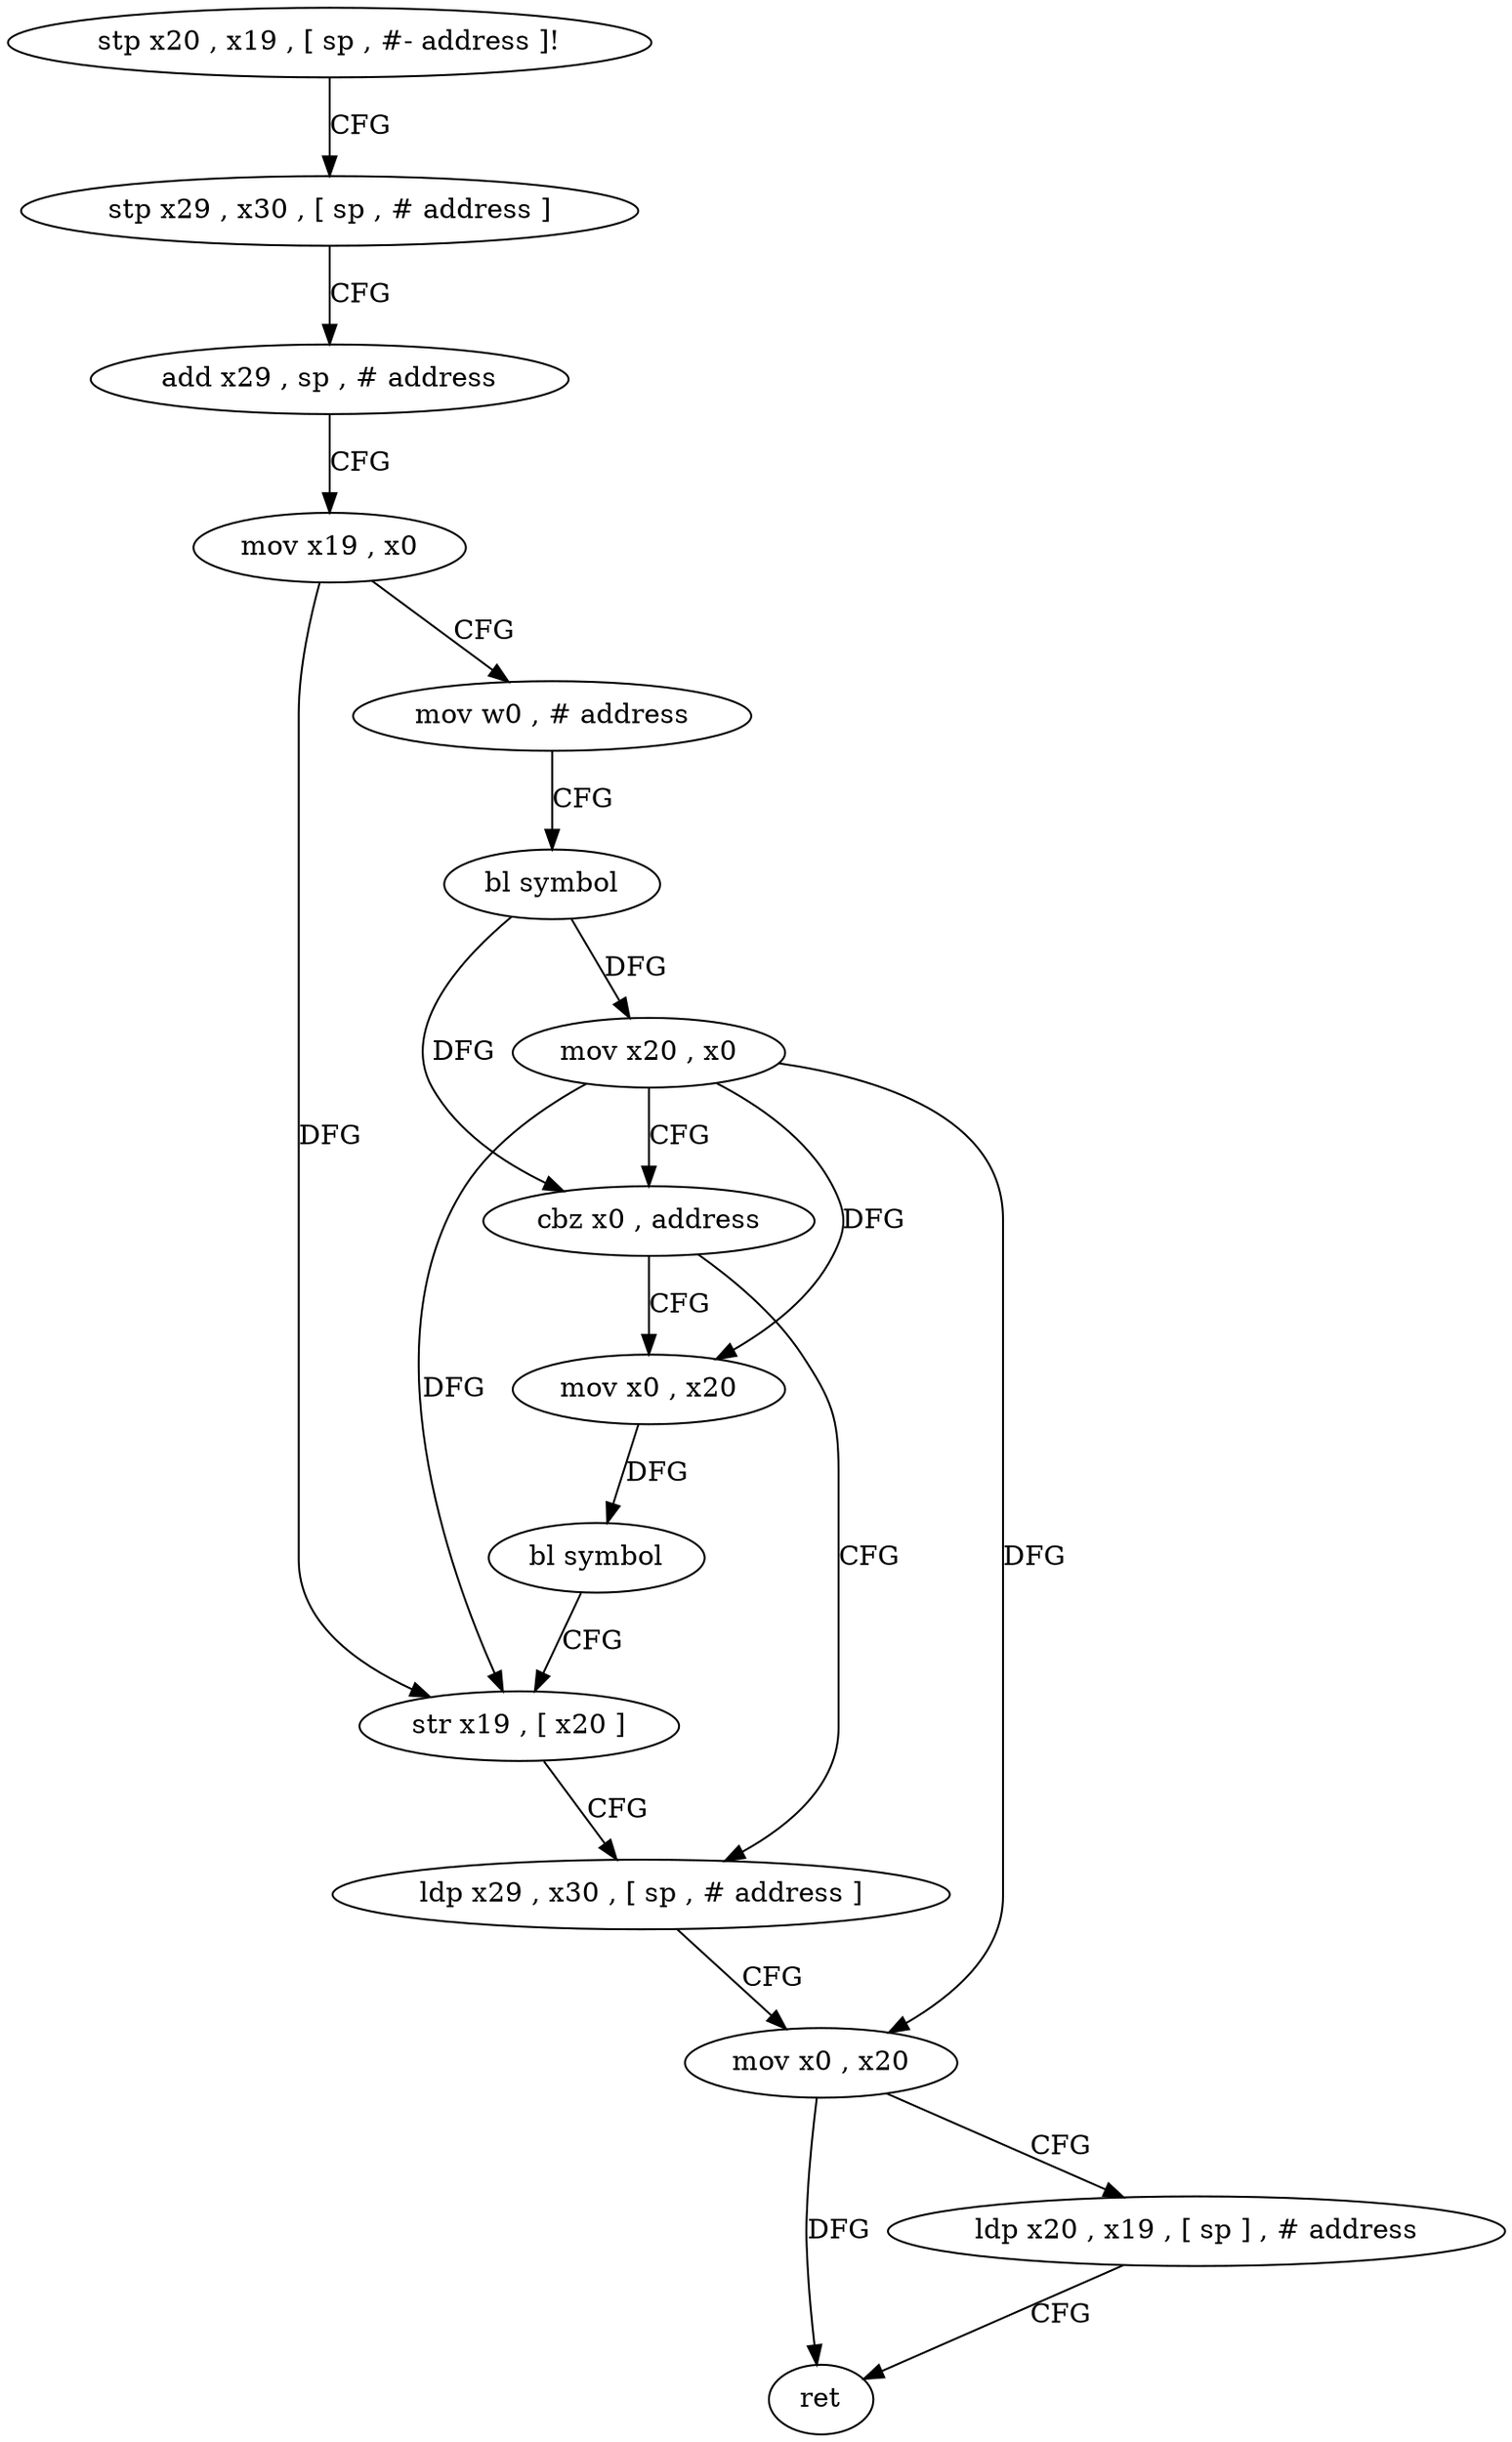 digraph "func" {
"97600" [label = "stp x20 , x19 , [ sp , #- address ]!" ]
"97604" [label = "stp x29 , x30 , [ sp , # address ]" ]
"97608" [label = "add x29 , sp , # address" ]
"97612" [label = "mov x19 , x0" ]
"97616" [label = "mov w0 , # address" ]
"97620" [label = "bl symbol" ]
"97624" [label = "mov x20 , x0" ]
"97628" [label = "cbz x0 , address" ]
"97644" [label = "ldp x29 , x30 , [ sp , # address ]" ]
"97632" [label = "mov x0 , x20" ]
"97648" [label = "mov x0 , x20" ]
"97652" [label = "ldp x20 , x19 , [ sp ] , # address" ]
"97656" [label = "ret" ]
"97636" [label = "bl symbol" ]
"97640" [label = "str x19 , [ x20 ]" ]
"97600" -> "97604" [ label = "CFG" ]
"97604" -> "97608" [ label = "CFG" ]
"97608" -> "97612" [ label = "CFG" ]
"97612" -> "97616" [ label = "CFG" ]
"97612" -> "97640" [ label = "DFG" ]
"97616" -> "97620" [ label = "CFG" ]
"97620" -> "97624" [ label = "DFG" ]
"97620" -> "97628" [ label = "DFG" ]
"97624" -> "97628" [ label = "CFG" ]
"97624" -> "97648" [ label = "DFG" ]
"97624" -> "97632" [ label = "DFG" ]
"97624" -> "97640" [ label = "DFG" ]
"97628" -> "97644" [ label = "CFG" ]
"97628" -> "97632" [ label = "CFG" ]
"97644" -> "97648" [ label = "CFG" ]
"97632" -> "97636" [ label = "DFG" ]
"97648" -> "97652" [ label = "CFG" ]
"97648" -> "97656" [ label = "DFG" ]
"97652" -> "97656" [ label = "CFG" ]
"97636" -> "97640" [ label = "CFG" ]
"97640" -> "97644" [ label = "CFG" ]
}
